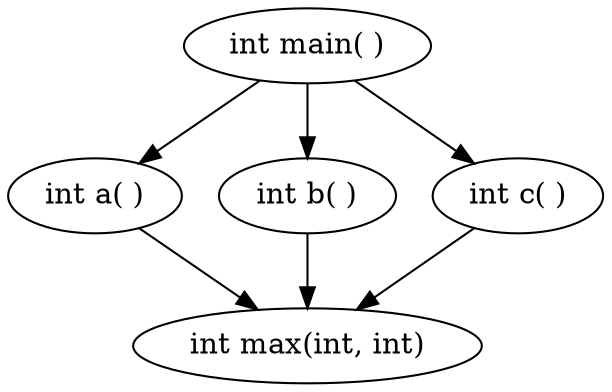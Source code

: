 digraph CallGraph {
	n1 [label="int main( )"];
	n2 [label="int max(int, int)"];
	n3 [label="int a( )"];
	n4 [label="int b( )"];
	n5 [label="int c( )"];
	n1 -> n3;
	n1 -> n4;
	n1 -> n5;
	n3 -> n2;
	n4 -> n2;
	n5 -> n2;
}